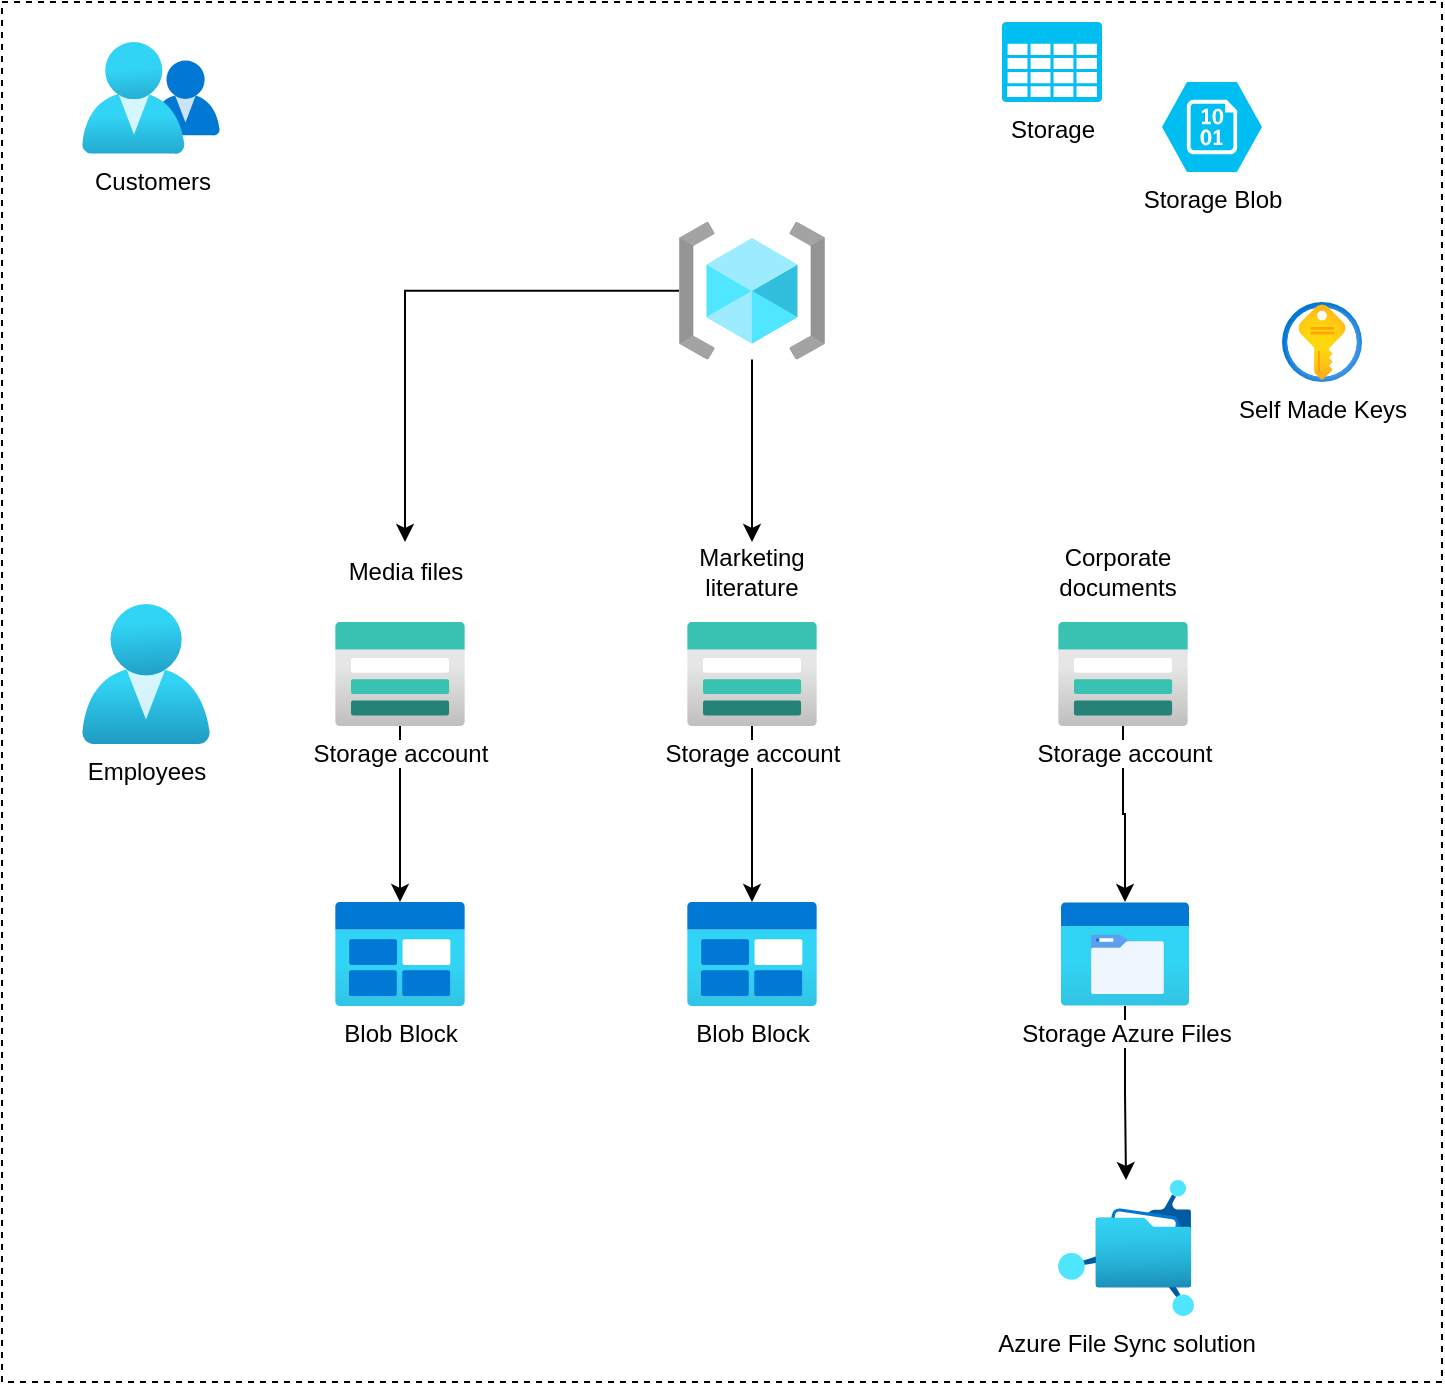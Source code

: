 <mxfile version="21.6.6" type="github">
  <diagram name="Page-1" id="hRUWOY-DET8a5y86Oj8v">
    <mxGraphModel dx="1994" dy="646" grid="1" gridSize="10" guides="1" tooltips="1" connect="1" arrows="1" fold="1" page="1" pageScale="1" pageWidth="827" pageHeight="1169" math="0" shadow="0">
      <root>
        <mxCell id="0" />
        <mxCell id="1" parent="0" />
        <mxCell id="oGk0b0U4oN7s5Sj7B5q1-28" value="" style="whiteSpace=wrap;html=1;fillColor=none;dashed=1;" vertex="1" parent="1">
          <mxGeometry x="-20" y="10" width="720" height="690" as="geometry" />
        </mxCell>
        <mxCell id="oGk0b0U4oN7s5Sj7B5q1-6" style="edgeStyle=orthogonalEdgeStyle;rounded=0;orthogonalLoop=1;jettySize=auto;html=1;" edge="1" parent="1" source="sgzEAQKEEgYJnF7uGTOa-1" target="oGk0b0U4oN7s5Sj7B5q1-5">
          <mxGeometry relative="1" as="geometry" />
        </mxCell>
        <mxCell id="sgzEAQKEEgYJnF7uGTOa-1" value="Storage account" style="image;aspect=fixed;html=1;points=[];align=center;fontSize=12;image=img/lib/azure2/storage/Storage_Accounts.svg;" parent="1" vertex="1">
          <mxGeometry x="146.5" y="320" width="65" height="52" as="geometry" />
        </mxCell>
        <mxCell id="sgzEAQKEEgYJnF7uGTOa-2" value="Storage Blob" style="verticalLabelPosition=bottom;html=1;verticalAlign=top;align=center;strokeColor=none;fillColor=#00BEF2;shape=mxgraph.azure.storage_blob;" parent="1" vertex="1">
          <mxGeometry x="560" y="50" width="50" height="45" as="geometry" />
        </mxCell>
        <mxCell id="sgzEAQKEEgYJnF7uGTOa-3" value="Storage" style="verticalLabelPosition=bottom;html=1;verticalAlign=top;align=center;strokeColor=none;fillColor=#00BEF2;shape=mxgraph.azure.storage;pointerEvents=1;" parent="1" vertex="1">
          <mxGeometry x="480" y="20" width="50" height="40" as="geometry" />
        </mxCell>
        <mxCell id="sgzEAQKEEgYJnF7uGTOa-4" value="Azure File Sync solution&lt;br&gt;" style="image;aspect=fixed;html=1;points=[];align=center;fontSize=12;image=img/lib/azure2/storage/Azure_Fileshare.svg;" parent="1" vertex="1">
          <mxGeometry x="508" y="599" width="68" height="68" as="geometry" />
        </mxCell>
        <mxCell id="sgzEAQKEEgYJnF7uGTOa-5" value="Customers" style="image;aspect=fixed;html=1;points=[];align=center;fontSize=12;image=img/lib/azure2/management_governance/My_Customers.svg;" parent="1" vertex="1">
          <mxGeometry x="20" y="30" width="69" height="56.0" as="geometry" />
        </mxCell>
        <mxCell id="sgzEAQKEEgYJnF7uGTOa-6" value="Blob Block" style="image;aspect=fixed;html=1;points=[];align=center;fontSize=12;image=img/lib/azure2/general/Blob_Block.svg;" parent="1" vertex="1">
          <mxGeometry x="322.5" y="460" width="65" height="52" as="geometry" />
        </mxCell>
        <mxCell id="oGk0b0U4oN7s5Sj7B5q1-13" style="edgeStyle=orthogonalEdgeStyle;rounded=0;orthogonalLoop=1;jettySize=auto;html=1;" edge="1" parent="1" source="sgzEAQKEEgYJnF7uGTOa-7" target="sgzEAQKEEgYJnF7uGTOa-4">
          <mxGeometry relative="1" as="geometry" />
        </mxCell>
        <mxCell id="sgzEAQKEEgYJnF7uGTOa-7" value="Storage Azure Files" style="image;aspect=fixed;html=1;points=[];align=center;fontSize=12;image=img/lib/azure2/general/Storage_Azure_Files.svg;" parent="1" vertex="1">
          <mxGeometry x="509.5" y="460" width="64" height="52" as="geometry" />
        </mxCell>
        <mxCell id="sgzEAQKEEgYJnF7uGTOa-8" value="Employees" style="image;aspect=fixed;html=1;points=[];align=center;fontSize=12;image=img/lib/azure2/identity/Users.svg;" parent="1" vertex="1">
          <mxGeometry x="20" y="311" width="64" height="70" as="geometry" />
        </mxCell>
        <mxCell id="oGk0b0U4oN7s5Sj7B5q1-4" style="edgeStyle=orthogonalEdgeStyle;rounded=0;orthogonalLoop=1;jettySize=auto;html=1;" edge="1" parent="1" source="oGk0b0U4oN7s5Sj7B5q1-1" target="sgzEAQKEEgYJnF7uGTOa-6">
          <mxGeometry relative="1" as="geometry" />
        </mxCell>
        <mxCell id="oGk0b0U4oN7s5Sj7B5q1-1" value="Storage account" style="image;aspect=fixed;html=1;points=[];align=center;fontSize=12;image=img/lib/azure2/storage/Storage_Accounts.svg;" vertex="1" parent="1">
          <mxGeometry x="322.5" y="320" width="65" height="52" as="geometry" />
        </mxCell>
        <mxCell id="oGk0b0U4oN7s5Sj7B5q1-12" style="edgeStyle=orthogonalEdgeStyle;rounded=0;orthogonalLoop=1;jettySize=auto;html=1;" edge="1" parent="1" source="oGk0b0U4oN7s5Sj7B5q1-2" target="sgzEAQKEEgYJnF7uGTOa-7">
          <mxGeometry relative="1" as="geometry" />
        </mxCell>
        <mxCell id="oGk0b0U4oN7s5Sj7B5q1-2" value="Storage account" style="image;aspect=fixed;html=1;points=[];align=center;fontSize=12;image=img/lib/azure2/storage/Storage_Accounts.svg;" vertex="1" parent="1">
          <mxGeometry x="508" y="320" width="65" height="52" as="geometry" />
        </mxCell>
        <mxCell id="oGk0b0U4oN7s5Sj7B5q1-5" value="Blob Block" style="image;aspect=fixed;html=1;points=[];align=center;fontSize=12;image=img/lib/azure2/general/Blob_Block.svg;" vertex="1" parent="1">
          <mxGeometry x="146.5" y="460" width="65" height="52" as="geometry" />
        </mxCell>
        <mxCell id="oGk0b0U4oN7s5Sj7B5q1-8" value="Media files" style="text;strokeColor=none;align=center;fillColor=none;html=1;verticalAlign=middle;whiteSpace=wrap;rounded=0;" vertex="1" parent="1">
          <mxGeometry x="151.5" y="280" width="60" height="30" as="geometry" />
        </mxCell>
        <mxCell id="oGk0b0U4oN7s5Sj7B5q1-9" value="Marketing literature" style="text;strokeColor=none;align=center;fillColor=none;html=1;verticalAlign=middle;whiteSpace=wrap;rounded=0;" vertex="1" parent="1">
          <mxGeometry x="325" y="280" width="60" height="30" as="geometry" />
        </mxCell>
        <mxCell id="oGk0b0U4oN7s5Sj7B5q1-10" value="Corporate documents" style="text;strokeColor=none;align=center;fillColor=none;html=1;verticalAlign=middle;whiteSpace=wrap;rounded=0;" vertex="1" parent="1">
          <mxGeometry x="508" y="280" width="60" height="30" as="geometry" />
        </mxCell>
        <mxCell id="oGk0b0U4oN7s5Sj7B5q1-14" value="Self Made Keys&lt;br&gt;" style="image;aspect=fixed;html=1;points=[];align=center;fontSize=12;image=img/lib/azure2/security/Key_Vaults.svg;" vertex="1" parent="1">
          <mxGeometry x="620" y="160" width="40" height="40" as="geometry" />
        </mxCell>
        <mxCell id="oGk0b0U4oN7s5Sj7B5q1-18" style="edgeStyle=orthogonalEdgeStyle;rounded=0;orthogonalLoop=1;jettySize=auto;html=1;" edge="1" parent="1" source="oGk0b0U4oN7s5Sj7B5q1-17" target="oGk0b0U4oN7s5Sj7B5q1-8">
          <mxGeometry relative="1" as="geometry" />
        </mxCell>
        <mxCell id="oGk0b0U4oN7s5Sj7B5q1-19" style="edgeStyle=orthogonalEdgeStyle;rounded=0;orthogonalLoop=1;jettySize=auto;html=1;" edge="1" parent="1" source="oGk0b0U4oN7s5Sj7B5q1-17" target="oGk0b0U4oN7s5Sj7B5q1-9">
          <mxGeometry relative="1" as="geometry" />
        </mxCell>
        <mxCell id="oGk0b0U4oN7s5Sj7B5q1-17" value="" style="image;aspect=fixed;html=1;points=[];align=center;fontSize=12;image=img/lib/azure2/general/Resource_Groups.svg;" vertex="1" parent="1">
          <mxGeometry x="318.5" y="120" width="73" height="68.71" as="geometry" />
        </mxCell>
      </root>
    </mxGraphModel>
  </diagram>
</mxfile>
